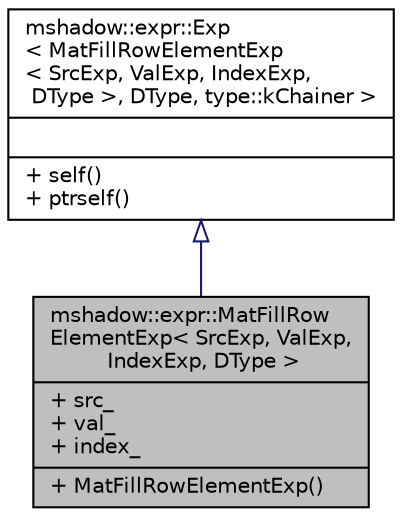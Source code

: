 digraph "mshadow::expr::MatFillRowElementExp&lt; SrcExp, ValExp, IndexExp, DType &gt;"
{
 // LATEX_PDF_SIZE
  edge [fontname="Helvetica",fontsize="10",labelfontname="Helvetica",labelfontsize="10"];
  node [fontname="Helvetica",fontsize="10",shape=record];
  Node1 [label="{mshadow::expr::MatFillRow\lElementExp\< SrcExp, ValExp,\l IndexExp, DType \>\n|+ src_\l+ val_\l+ index_\l|+ MatFillRowElementExp()\l}",height=0.2,width=0.4,color="black", fillcolor="grey75", style="filled", fontcolor="black",tooltip="Set value of a specific element in each line of the data matrix."];
  Node2 -> Node1 [dir="back",color="midnightblue",fontsize="10",style="solid",arrowtail="onormal",fontname="Helvetica"];
  Node2 [label="{mshadow::expr::Exp\l\< MatFillRowElementExp\l\< SrcExp, ValExp, IndexExp,\l DType \>, DType, type::kChainer \>\n||+ self()\l+ ptrself()\l}",height=0.2,width=0.4,color="black", fillcolor="white", style="filled",URL="$structmshadow_1_1expr_1_1Exp.html",tooltip=" "];
}
